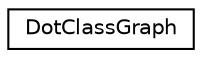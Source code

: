 digraph "Graphical Class Hierarchy"
{
 // INTERACTIVE_SVG=YES
  edge [fontname="Helvetica",fontsize="10",labelfontname="Helvetica",labelfontsize="10"];
  node [fontname="Helvetica",fontsize="10",shape=record];
  rankdir="LR";
  Node0 [label="DotClassGraph",height=0.2,width=0.4,color="black", fillcolor="white", style="filled",URL="$df/d1c/class_dot_class_graph.html",tooltip="Representation of a class inheritance or dependency graph. "];
}
